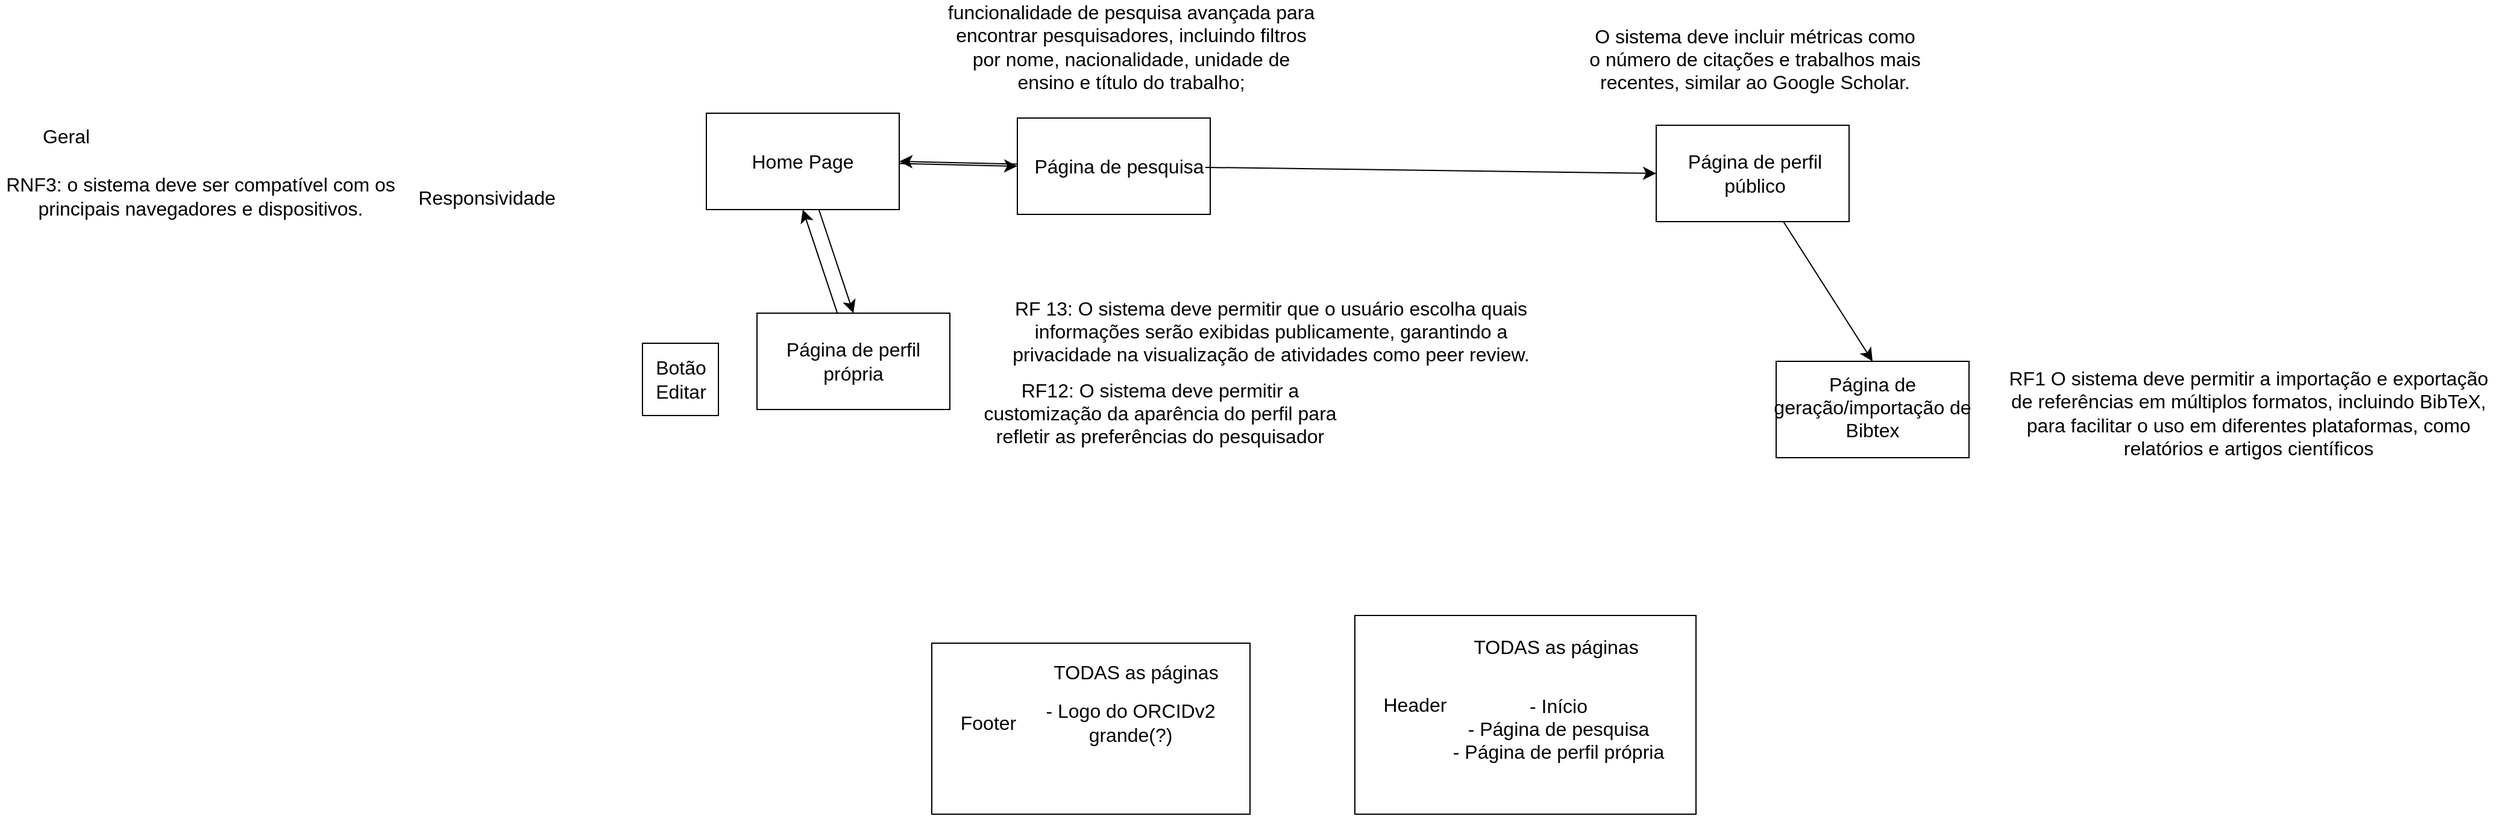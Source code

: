 <mxfile version="27.0.2">
  <diagram name="Página-1" id="Xo6ZbHVPWzy5bsOevBRd">
    <mxGraphModel dx="3360" dy="1403" grid="0" gridSize="10" guides="1" tooltips="1" connect="1" arrows="1" fold="1" page="0" pageScale="1" pageWidth="827" pageHeight="1169" math="0" shadow="0">
      <root>
        <mxCell id="0" />
        <mxCell id="1" parent="0" />
        <mxCell id="Fxdx0S6dnx4s-IBR2-1A-32" value="" style="rounded=0;whiteSpace=wrap;html=1;" vertex="1" parent="1">
          <mxGeometry x="606" y="434" width="283" height="165" as="geometry" />
        </mxCell>
        <mxCell id="Fxdx0S6dnx4s-IBR2-1A-31" value="" style="rounded=0;whiteSpace=wrap;html=1;" vertex="1" parent="1">
          <mxGeometry x="255" y="457" width="264" height="142" as="geometry" />
        </mxCell>
        <mxCell id="Fxdx0S6dnx4s-IBR2-1A-39" style="edgeStyle=none;curved=1;rounded=0;orthogonalLoop=1;jettySize=auto;html=1;entryX=0;entryY=0.5;entryDx=0;entryDy=0;fontSize=12;startSize=8;endSize=8;" edge="1" parent="1" source="Fxdx0S6dnx4s-IBR2-1A-4" target="Fxdx0S6dnx4s-IBR2-1A-5">
          <mxGeometry relative="1" as="geometry" />
        </mxCell>
        <mxCell id="Fxdx0S6dnx4s-IBR2-1A-40" style="edgeStyle=none;curved=1;rounded=0;orthogonalLoop=1;jettySize=auto;html=1;entryX=0.5;entryY=0;entryDx=0;entryDy=0;fontSize=12;startSize=8;endSize=8;" edge="1" parent="1" source="Fxdx0S6dnx4s-IBR2-1A-4" target="Fxdx0S6dnx4s-IBR2-1A-8">
          <mxGeometry relative="1" as="geometry" />
        </mxCell>
        <mxCell id="Fxdx0S6dnx4s-IBR2-1A-4" value="" style="rounded=0;whiteSpace=wrap;html=1;" vertex="1" parent="1">
          <mxGeometry x="68" y="17" width="160" height="80" as="geometry" />
        </mxCell>
        <mxCell id="Fxdx0S6dnx4s-IBR2-1A-48" style="edgeStyle=none;curved=1;rounded=0;orthogonalLoop=1;jettySize=auto;html=1;entryX=1;entryY=0.5;entryDx=0;entryDy=0;fontSize=12;startSize=8;endSize=8;" edge="1" parent="1" source="Fxdx0S6dnx4s-IBR2-1A-5" target="Fxdx0S6dnx4s-IBR2-1A-4">
          <mxGeometry relative="1" as="geometry" />
        </mxCell>
        <mxCell id="Fxdx0S6dnx4s-IBR2-1A-5" value="" style="rounded=0;whiteSpace=wrap;html=1;" vertex="1" parent="1">
          <mxGeometry x="326" y="21" width="160" height="80" as="geometry" />
        </mxCell>
        <mxCell id="Fxdx0S6dnx4s-IBR2-1A-6" value="Home Page" style="text;strokeColor=none;fillColor=none;html=1;align=center;verticalAlign=middle;whiteSpace=wrap;rounded=0;fontSize=16;" vertex="1" parent="1">
          <mxGeometry x="101" y="42" width="94" height="30" as="geometry" />
        </mxCell>
        <mxCell id="Fxdx0S6dnx4s-IBR2-1A-41" style="edgeStyle=none;curved=1;rounded=0;orthogonalLoop=1;jettySize=auto;html=1;entryX=0;entryY=0.5;entryDx=0;entryDy=0;fontSize=12;startSize=8;endSize=8;" edge="1" parent="1" source="Fxdx0S6dnx4s-IBR2-1A-7" target="Fxdx0S6dnx4s-IBR2-1A-15">
          <mxGeometry relative="1" as="geometry" />
        </mxCell>
        <mxCell id="Fxdx0S6dnx4s-IBR2-1A-7" value="Página de pesquisa" style="text;strokeColor=none;fillColor=none;html=1;align=center;verticalAlign=middle;whiteSpace=wrap;rounded=0;fontSize=16;" vertex="1" parent="1">
          <mxGeometry x="339" y="46" width="143" height="30" as="geometry" />
        </mxCell>
        <mxCell id="Fxdx0S6dnx4s-IBR2-1A-46" style="edgeStyle=none;curved=1;rounded=0;orthogonalLoop=1;jettySize=auto;html=1;entryX=0.5;entryY=1;entryDx=0;entryDy=0;fontSize=12;startSize=8;endSize=8;" edge="1" parent="1" source="Fxdx0S6dnx4s-IBR2-1A-8" target="Fxdx0S6dnx4s-IBR2-1A-4">
          <mxGeometry relative="1" as="geometry" />
        </mxCell>
        <mxCell id="Fxdx0S6dnx4s-IBR2-1A-8" value="" style="rounded=0;whiteSpace=wrap;html=1;" vertex="1" parent="1">
          <mxGeometry x="110" y="183" width="160" height="80" as="geometry" />
        </mxCell>
        <mxCell id="Fxdx0S6dnx4s-IBR2-1A-9" value="Página de perfil própria" style="text;strokeColor=none;fillColor=none;html=1;align=center;verticalAlign=middle;whiteSpace=wrap;rounded=0;fontSize=16;" vertex="1" parent="1">
          <mxGeometry x="130" y="208" width="120" height="30" as="geometry" />
        </mxCell>
        <mxCell id="Fxdx0S6dnx4s-IBR2-1A-10" value="RF1 O sistema deve permitir a importação e exportação de referências em múltiplos formatos, incluindo BibTeX, para facilitar o uso em diferentes plataformas, como relatórios e artigos científicos" style="text;strokeColor=none;fillColor=none;html=1;align=center;verticalAlign=middle;whiteSpace=wrap;rounded=0;fontSize=16;" vertex="1" parent="1">
          <mxGeometry x="1140" y="251" width="415" height="30" as="geometry" />
        </mxCell>
        <mxCell id="Fxdx0S6dnx4s-IBR2-1A-12" value="funcionalidade de pesquisa avançada para encontrar pesquisadores, incluindo filtros&lt;br&gt;por nome, nacionalidade, unidade de ensino e título do trabalho;" style="text;strokeColor=none;fillColor=none;html=1;align=center;verticalAlign=middle;whiteSpace=wrap;rounded=0;fontSize=16;" vertex="1" parent="1">
          <mxGeometry x="263.5" y="-53" width="313" height="30" as="geometry" />
        </mxCell>
        <mxCell id="Fxdx0S6dnx4s-IBR2-1A-13" value="O sistema deve incluir métricas como o número de citações e trabalhos mais recentes, similar ao Google Scholar." style="text;strokeColor=none;fillColor=none;html=1;align=center;verticalAlign=middle;whiteSpace=wrap;rounded=0;fontSize=16;" vertex="1" parent="1">
          <mxGeometry x="799" y="-43" width="278" height="30" as="geometry" />
        </mxCell>
        <mxCell id="Fxdx0S6dnx4s-IBR2-1A-44" style="edgeStyle=none;curved=1;rounded=0;orthogonalLoop=1;jettySize=auto;html=1;entryX=0.5;entryY=0;entryDx=0;entryDy=0;fontSize=12;startSize=8;endSize=8;" edge="1" parent="1" source="Fxdx0S6dnx4s-IBR2-1A-15" target="Fxdx0S6dnx4s-IBR2-1A-42">
          <mxGeometry relative="1" as="geometry" />
        </mxCell>
        <mxCell id="Fxdx0S6dnx4s-IBR2-1A-15" value="" style="rounded=0;whiteSpace=wrap;html=1;" vertex="1" parent="1">
          <mxGeometry x="856" y="27" width="160" height="80" as="geometry" />
        </mxCell>
        <mxCell id="Fxdx0S6dnx4s-IBR2-1A-16" value="Página de perfil público" style="text;strokeColor=none;fillColor=none;html=1;align=center;verticalAlign=middle;whiteSpace=wrap;rounded=0;fontSize=16;" vertex="1" parent="1">
          <mxGeometry x="880" y="52" width="116" height="30" as="geometry" />
        </mxCell>
        <mxCell id="Fxdx0S6dnx4s-IBR2-1A-17" value="RF 13: O sistema deve permitir que o usuário escolha quais informações serão exibidas publicamente, garantindo a privacidade na visualização de atividades como peer review." style="text;strokeColor=none;fillColor=none;html=1;align=center;verticalAlign=middle;whiteSpace=wrap;rounded=0;fontSize=16;" vertex="1" parent="1">
          <mxGeometry x="316" y="183" width="441" height="30" as="geometry" />
        </mxCell>
        <mxCell id="Fxdx0S6dnx4s-IBR2-1A-19" value="RF12: O sistema deve permitir a customização da aparência do perfil para refletir as preferências do pesquisador" style="text;strokeColor=none;fillColor=none;html=1;align=center;verticalAlign=middle;whiteSpace=wrap;rounded=0;fontSize=16;" vertex="1" parent="1">
          <mxGeometry x="297" y="251" width="295" height="30" as="geometry" />
        </mxCell>
        <mxCell id="Fxdx0S6dnx4s-IBR2-1A-23" value="Responsividade" style="text;strokeColor=none;fillColor=none;html=1;align=center;verticalAlign=middle;whiteSpace=wrap;rounded=0;fontSize=16;" vertex="1" parent="1">
          <mxGeometry x="-144" y="72" width="60" height="30" as="geometry" />
        </mxCell>
        <mxCell id="Fxdx0S6dnx4s-IBR2-1A-26" value="" style="rounded=0;whiteSpace=wrap;html=1;" vertex="1" parent="1">
          <mxGeometry x="15" y="208" width="63" height="60" as="geometry" />
        </mxCell>
        <mxCell id="Fxdx0S6dnx4s-IBR2-1A-28" value="Botão Editar" style="text;strokeColor=none;fillColor=none;html=1;align=center;verticalAlign=middle;whiteSpace=wrap;rounded=0;fontSize=16;" vertex="1" parent="1">
          <mxGeometry x="16.5" y="223" width="60" height="30" as="geometry" />
        </mxCell>
        <mxCell id="Fxdx0S6dnx4s-IBR2-1A-30" value="RNF3: o sistema deve ser compatível com os principais navegadores e dispositivos." style="text;strokeColor=none;fillColor=none;html=1;align=center;verticalAlign=middle;whiteSpace=wrap;rounded=0;fontSize=16;" vertex="1" parent="1">
          <mxGeometry x="-518" y="71" width="333" height="30" as="geometry" />
        </mxCell>
        <mxCell id="Fxdx0S6dnx4s-IBR2-1A-33" value="Footer" style="text;strokeColor=none;fillColor=none;html=1;align=center;verticalAlign=middle;whiteSpace=wrap;rounded=0;fontSize=16;" vertex="1" parent="1">
          <mxGeometry x="266" y="508" width="72" height="30" as="geometry" />
        </mxCell>
        <mxCell id="Fxdx0S6dnx4s-IBR2-1A-34" value="Header" style="text;strokeColor=none;fillColor=none;html=1;align=center;verticalAlign=middle;whiteSpace=wrap;rounded=0;fontSize=16;" vertex="1" parent="1">
          <mxGeometry x="626" y="493" width="60" height="30" as="geometry" />
        </mxCell>
        <mxCell id="Fxdx0S6dnx4s-IBR2-1A-35" value="TODAS as páginas" style="text;strokeColor=none;fillColor=none;html=1;align=center;verticalAlign=middle;whiteSpace=wrap;rounded=0;fontSize=16;" vertex="1" parent="1">
          <mxGeometry x="696" y="445" width="154" height="30" as="geometry" />
        </mxCell>
        <mxCell id="Fxdx0S6dnx4s-IBR2-1A-36" value="TODAS as páginas" style="text;strokeColor=none;fillColor=none;html=1;align=center;verticalAlign=middle;whiteSpace=wrap;rounded=0;fontSize=16;" vertex="1" parent="1">
          <mxGeometry x="338" y="466" width="173" height="30" as="geometry" />
        </mxCell>
        <mxCell id="Fxdx0S6dnx4s-IBR2-1A-37" value="&lt;div&gt;- Início&lt;/div&gt;&lt;div&gt;- Página de pesquisa&lt;/div&gt;&lt;div&gt;- Página de perfil própria&lt;/div&gt;" style="text;strokeColor=none;fillColor=none;html=1;align=center;verticalAlign=middle;whiteSpace=wrap;rounded=0;fontSize=16;" vertex="1" parent="1">
          <mxGeometry x="683" y="474" width="184" height="108" as="geometry" />
        </mxCell>
        <mxCell id="Fxdx0S6dnx4s-IBR2-1A-38" value="- Logo do ORCIDv2 grande(?) " style="text;strokeColor=none;fillColor=none;html=1;align=center;verticalAlign=middle;whiteSpace=wrap;rounded=0;fontSize=16;" vertex="1" parent="1">
          <mxGeometry x="335" y="508" width="170" height="30" as="geometry" />
        </mxCell>
        <mxCell id="Fxdx0S6dnx4s-IBR2-1A-42" value="" style="rounded=0;whiteSpace=wrap;html=1;" vertex="1" parent="1">
          <mxGeometry x="955.5" y="223" width="160" height="80" as="geometry" />
        </mxCell>
        <mxCell id="Fxdx0S6dnx4s-IBR2-1A-43" value="Página de geração/importação de Bibtex" style="text;strokeColor=none;fillColor=none;html=1;align=center;verticalAlign=middle;whiteSpace=wrap;rounded=0;fontSize=16;" vertex="1" parent="1">
          <mxGeometry x="948" y="246" width="175" height="30" as="geometry" />
        </mxCell>
        <mxCell id="Fxdx0S6dnx4s-IBR2-1A-47" style="edgeStyle=none;curved=1;rounded=0;orthogonalLoop=1;jettySize=auto;html=1;entryX=0;entryY=0.75;entryDx=0;entryDy=0;fontSize=12;startSize=8;endSize=8;" edge="1" parent="1" source="Fxdx0S6dnx4s-IBR2-1A-7" target="Fxdx0S6dnx4s-IBR2-1A-7">
          <mxGeometry relative="1" as="geometry" />
        </mxCell>
        <mxCell id="Fxdx0S6dnx4s-IBR2-1A-49" value="Geral" style="text;strokeColor=none;fillColor=none;html=1;align=center;verticalAlign=middle;whiteSpace=wrap;rounded=0;fontSize=16;" vertex="1" parent="1">
          <mxGeometry x="-493" y="21" width="60" height="30" as="geometry" />
        </mxCell>
      </root>
    </mxGraphModel>
  </diagram>
</mxfile>
